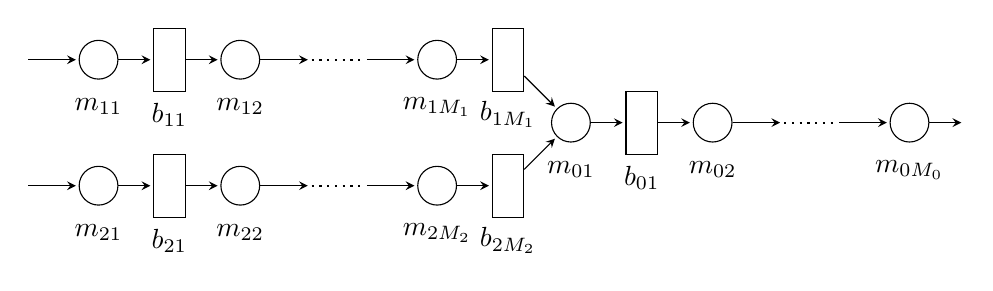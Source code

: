 \begin{tikzpicture}[shorten >=1pt,node distance=9mm,>=stealth,initial text=]
    \tikzstyle{accepting}=[accepting by arrow]
    \tikzstyle{state1} = [state,minimum size=14pt]
    \tikzstyle{state2} = [state,draw= none,fill= none, minimum size=0pt,inner sep=0pt]
    \tikzstyle{box} = [draw, minimum height=8mm, minimum width=4mm]
    \node[state2] (m0) {};
    \node[state1] (m1) [right of= m0] {};
    \node[box] (b1) [right of=m1] {};
    \node[state1] (m2) [right of=b1] {};
    \node[state2] (k1) [right of=m2]{};
    \node[state2,node distance=7mm] (k2) [right of=k1]{};
    \node[state1] (m3) [right of=k2]{};
    \node[box] (b2) [right of=m3] {};
  
    \node[state2, node distance = 1.6cm] (m_0) [below of=m0] {};
    \node[state1] (m_1) [right of= m_0] {};
    \node[box] (b_1) [right of=m_1] {};
    \node[state1] (m_2) [right of=b_1] {};
    \node[state2] (k_1) [right of=m_2]{};
    \node[state2,node distance=7mm] (k_2) [right of=k_1]{};
    \node[state1] (m_3) [right of=k_2]{};
    \node[box] (b_2) [right of=m_3] {};
  
    \node[state1, node distance = 1.13cm] (mc1) [below right of=b2]{};
    \node[box] (bc1) [right of=mc1] {};
    \node[state1] (mc2) [right of=bc1] {};
    \node[state2] (kc1) [right of=mc2]{};
    \node[state2,node distance=7mm] (kc2) [right of=kc1]{};
    \node[state1] (mc3) [right of=kc2]{};
    \node[box,node distance=7mm,draw= none,fill= none, minimum size=0pt,inner sep=0pt] (bc2) [right of=mc3] {};
  
    \node[node distance = 0.6cm](q1) [below of =m1] {$m_{11}$};
    \node[node distance = 0.7cm](q2) [below of =b1] {$b_{11}$};
    \node[node distance = 0.6cm](q3) [below of =m2] {$m_{12}$};
    \node[node distance = 0.6cm](q4) [below of =m3] {$m_{1M_1}$};
    \node[node distance = 0.7cm](q5) [below of =b2] {$b_{1M_1}$};
    \node[node distance = 0.6cm](q_1) [below of =m_1] {$m_{21}$};
    \node[node distance = 0.7cm](q_2) [below of =b_1] {$b_{21}$};
    \node[node distance = 0.6cm](q_3) [below of =m_2] {$m_{22}$};
    \node[node distance = 0.6cm](q_4) [below of =m_3] {$m_{2M_2}$};
    \node[node distance = 0.7cm](q_5) [below of =b_2] {$b_{2M_2}$};
  
    \node[node distance = 0.6cm](qc1) [below of =mc1] {$m_{01}$};
    \node[node distance = 0.7cm](qc2) [below of =bc1] {$b_{01}$};
    \node[node distance = 0.6cm](qc3) [below of =mc2] {$m_{02}$};
    \node[node distance = 0.6cm](qc4) [below of =mc3] {$m_{0M_0}$};
  
    \path[->] (m0) edge node [above] {} (m1)
    (m1) edge node [above] {} (b1)
    (b1) edge node [above] {} (m2)
    (m2) edge node [above] {} (k1)
    (k2) edge node [above] {} (m3)
    (m3) edge node [above] {} (b2)
    (b2) edge node [above] {} (mc1)
    (m_0) edge node [above] {} (m_1)
    (m_1) edge node [above] {} (b_1)
    (b_1) edge node [above] {} (m_2)
    (m_2) edge node [above] {} (k_1)
    (k_2) edge node [above] {} (m_3)
    (m_3) edge node [above] {} (b_2)
    (b_2) edge node [above] {} (mc1)
    (mc1) edge node [above] {} (bc1)
    (bc1) edge node [above] {} (mc2)
    (mc2) edge node [above] {} (kc1)
    (kc2) edge node [above] {} (mc3)
    (mc3) edge node [above] {} (bc2)
    ;
    \draw[dotted, thick] (k1) to (k2)
    [dotted, thick] (k_1) to (k_2)
    [dotted, thick] (kc1) to (kc2);
    % (b2) edge node [above] {} (m4);
    \end{tikzpicture}